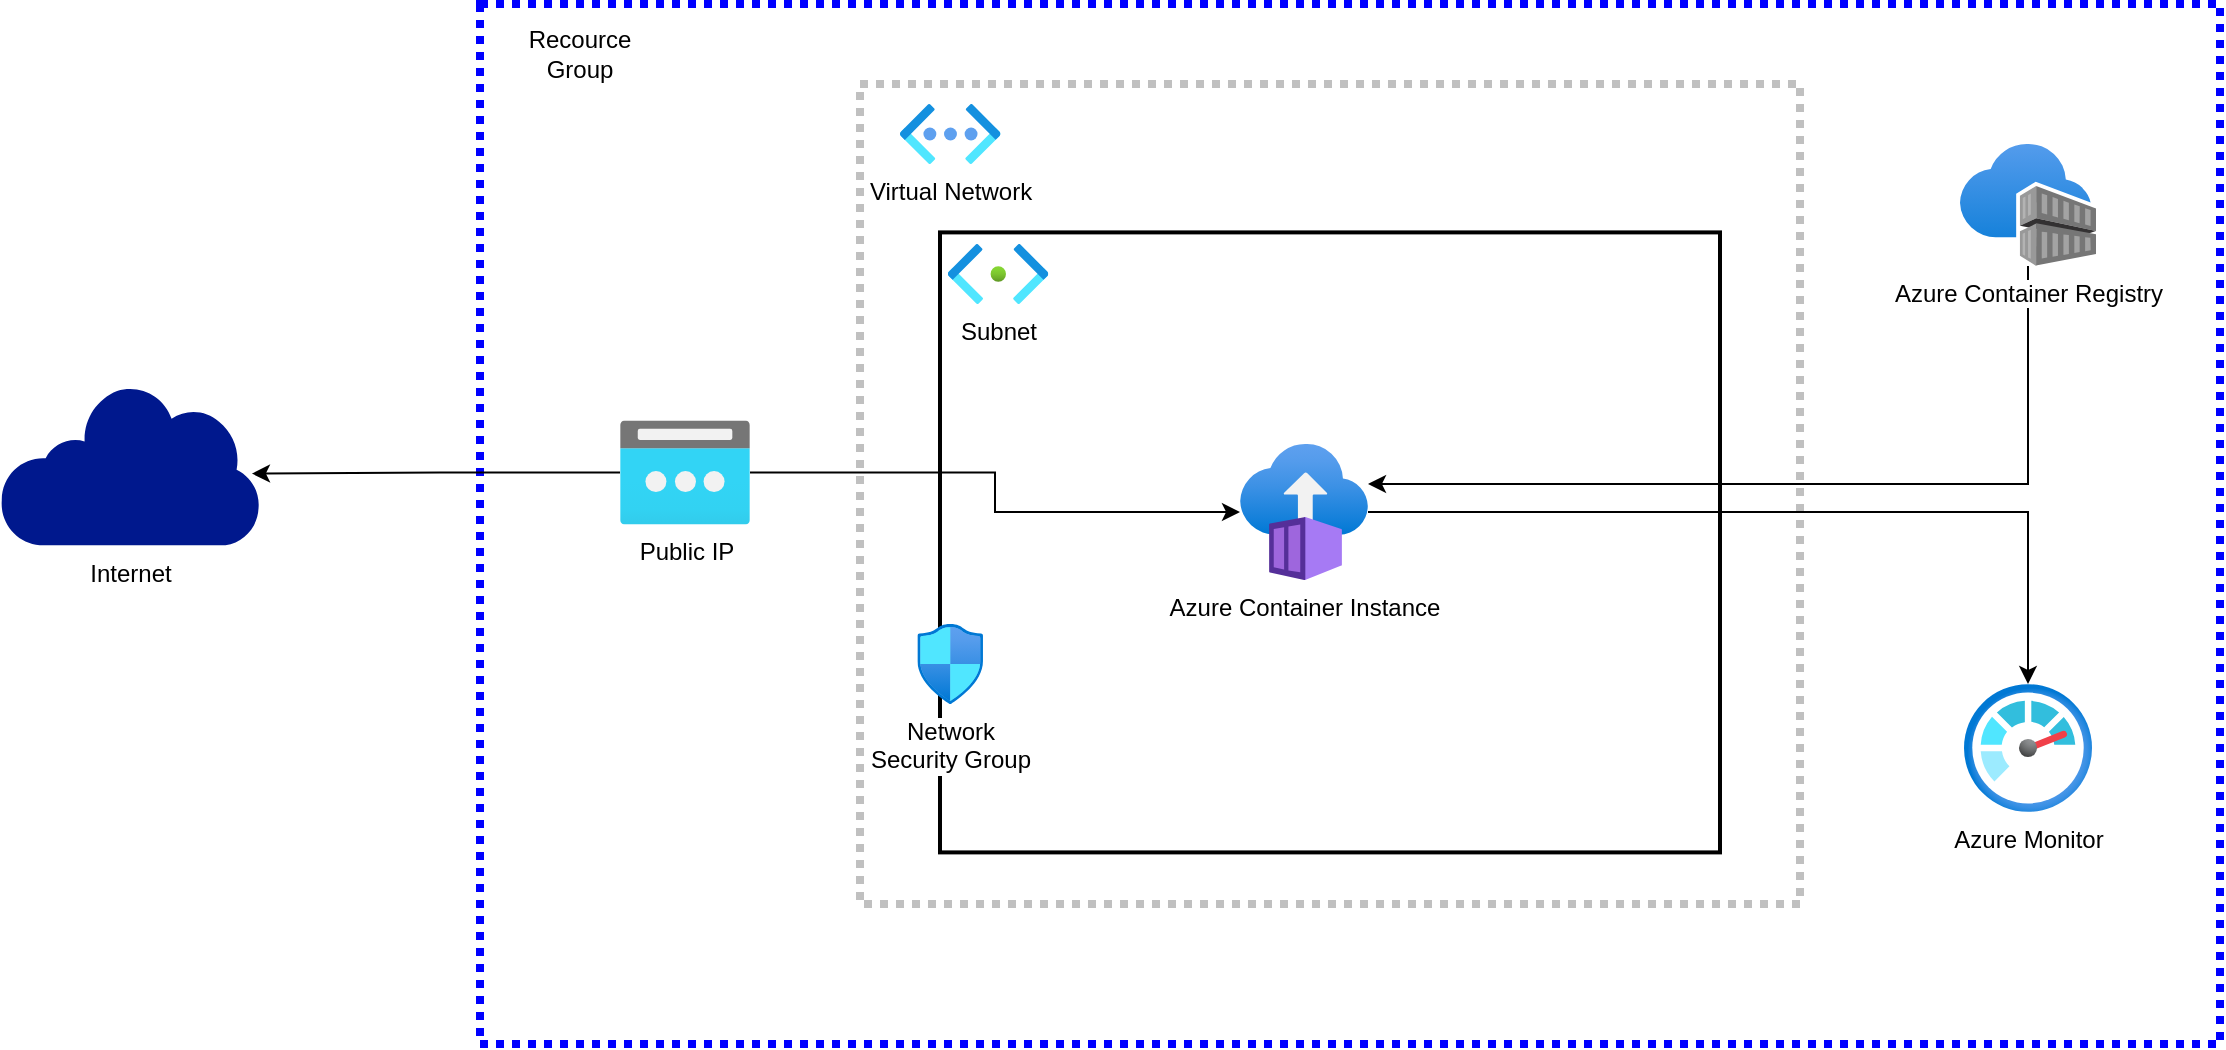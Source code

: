 <mxfile version="26.1.1">
  <diagram name="Page-1" id="nj9fEkYFzmO_f7lPYOMM">
    <mxGraphModel dx="1432" dy="746" grid="1" gridSize="10" guides="1" tooltips="1" connect="1" arrows="1" fold="1" page="1" pageScale="1" pageWidth="1169" pageHeight="827" math="0" shadow="0">
      <root>
        <mxCell id="0" />
        <mxCell id="1" parent="0" />
        <mxCell id="IcHHnif0nmUrZjCi6gja-13" value="" style="rounded=0;whiteSpace=wrap;html=1;dashed=1;dashPattern=1 1;strokeWidth=4;strokeColor=light-dark(#c0c0c0, #ededed);fillColor=none;" vertex="1" parent="1">
          <mxGeometry x="490" y="90" width="470" height="410" as="geometry" />
        </mxCell>
        <mxCell id="IcHHnif0nmUrZjCi6gja-11" value="" style="rounded=0;whiteSpace=wrap;html=1;dashed=1;dashPattern=1 1;strokeWidth=4;strokeColor=light-dark(#0000ff, #ededed);fillColor=none;" vertex="1" parent="1">
          <mxGeometry x="300" y="50" width="870" height="520" as="geometry" />
        </mxCell>
        <mxCell id="IcHHnif0nmUrZjCi6gja-14" value="" style="rounded=0;whiteSpace=wrap;html=1;strokeWidth=2;strokeColor=light-dark(#000000, #ededed);fillColor=none;" vertex="1" parent="1">
          <mxGeometry x="530" y="164.2" width="390" height="310" as="geometry" />
        </mxCell>
        <mxCell id="IcHHnif0nmUrZjCi6gja-15" style="edgeStyle=orthogonalEdgeStyle;rounded=0;orthogonalLoop=1;jettySize=auto;html=1;" edge="1" parent="1" source="IcHHnif0nmUrZjCi6gja-1" target="IcHHnif0nmUrZjCi6gja-3">
          <mxGeometry relative="1" as="geometry">
            <Array as="points">
              <mxPoint x="1074" y="290" />
            </Array>
          </mxGeometry>
        </mxCell>
        <mxCell id="IcHHnif0nmUrZjCi6gja-1" value="Azure Container Registry" style="image;aspect=fixed;html=1;points=[];align=center;fontSize=12;image=img/lib/azure2/containers/Container_Registries.svg;" vertex="1" parent="1">
          <mxGeometry x="1040" y="120" width="68" height="61" as="geometry" />
        </mxCell>
        <mxCell id="IcHHnif0nmUrZjCi6gja-2" value="Virtual Network" style="image;aspect=fixed;html=1;points=[];align=center;fontSize=12;image=img/lib/azure2/networking/Virtual_Networks_Classic.svg;" vertex="1" parent="1">
          <mxGeometry x="510" y="100" width="50.25" height="30" as="geometry" />
        </mxCell>
        <mxCell id="IcHHnif0nmUrZjCi6gja-16" style="edgeStyle=orthogonalEdgeStyle;rounded=0;orthogonalLoop=1;jettySize=auto;html=1;" edge="1" parent="1" source="IcHHnif0nmUrZjCi6gja-3" target="IcHHnif0nmUrZjCi6gja-6">
          <mxGeometry relative="1" as="geometry" />
        </mxCell>
        <mxCell id="IcHHnif0nmUrZjCi6gja-3" value="Azure Container Instance" style="image;aspect=fixed;html=1;points=[];align=center;fontSize=12;image=img/lib/azure2/compute/Container_Instances.svg;" vertex="1" parent="1">
          <mxGeometry x="680" y="270" width="64" height="68" as="geometry" />
        </mxCell>
        <mxCell id="IcHHnif0nmUrZjCi6gja-17" style="edgeStyle=orthogonalEdgeStyle;rounded=0;orthogonalLoop=1;jettySize=auto;html=1;" edge="1" parent="1" source="IcHHnif0nmUrZjCi6gja-4" target="IcHHnif0nmUrZjCi6gja-3">
          <mxGeometry relative="1" as="geometry" />
        </mxCell>
        <mxCell id="IcHHnif0nmUrZjCi6gja-4" value="&lt;div&gt;Public IP&lt;/div&gt;" style="image;aspect=fixed;html=1;points=[];align=center;fontSize=12;image=img/lib/azure2/networking/Public_IP_Addresses.svg;" vertex="1" parent="1">
          <mxGeometry x="370" y="258.3" width="65" height="52" as="geometry" />
        </mxCell>
        <mxCell id="IcHHnif0nmUrZjCi6gja-5" value="&lt;div&gt;Network&lt;/div&gt;&lt;div&gt;Security Group&lt;/div&gt;" style="image;aspect=fixed;html=1;points=[];align=center;fontSize=12;image=img/lib/azure2/networking/Network_Security_Groups.svg;" vertex="1" parent="1">
          <mxGeometry x="518.65" y="360" width="32.94" height="40" as="geometry" />
        </mxCell>
        <mxCell id="IcHHnif0nmUrZjCi6gja-6" value="Azure Monitor" style="image;aspect=fixed;html=1;points=[];align=center;fontSize=12;image=img/lib/azure2/management_governance/Monitor.svg;" vertex="1" parent="1">
          <mxGeometry x="1042" y="390" width="64" height="64" as="geometry" />
        </mxCell>
        <mxCell id="IcHHnif0nmUrZjCi6gja-7" value="Internet" style="sketch=0;aspect=fixed;pointerEvents=1;shadow=0;dashed=0;html=1;strokeColor=none;labelPosition=center;verticalLabelPosition=bottom;verticalAlign=top;align=center;fillColor=#00188D;shape=mxgraph.mscae.enterprise.internet" vertex="1" parent="1">
          <mxGeometry x="60" y="240" width="130" height="80.6" as="geometry" />
        </mxCell>
        <mxCell id="IcHHnif0nmUrZjCi6gja-8" style="edgeStyle=orthogonalEdgeStyle;rounded=0;orthogonalLoop=1;jettySize=auto;html=1;entryX=0.969;entryY=0.556;entryDx=0;entryDy=0;entryPerimeter=0;" edge="1" parent="1" source="IcHHnif0nmUrZjCi6gja-4" target="IcHHnif0nmUrZjCi6gja-7">
          <mxGeometry relative="1" as="geometry" />
        </mxCell>
        <mxCell id="IcHHnif0nmUrZjCi6gja-9" value="&lt;div&gt;Subnet&lt;/div&gt;" style="image;aspect=fixed;html=1;points=[];align=center;fontSize=12;image=img/lib/azure2/networking/Subnet.svg;" vertex="1" parent="1">
          <mxGeometry x="534" y="170" width="50.1" height="30" as="geometry" />
        </mxCell>
        <mxCell id="IcHHnif0nmUrZjCi6gja-12" value="Recource Group" style="text;html=1;align=center;verticalAlign=middle;whiteSpace=wrap;rounded=0;" vertex="1" parent="1">
          <mxGeometry x="320" y="60" width="60" height="30" as="geometry" />
        </mxCell>
      </root>
    </mxGraphModel>
  </diagram>
</mxfile>
